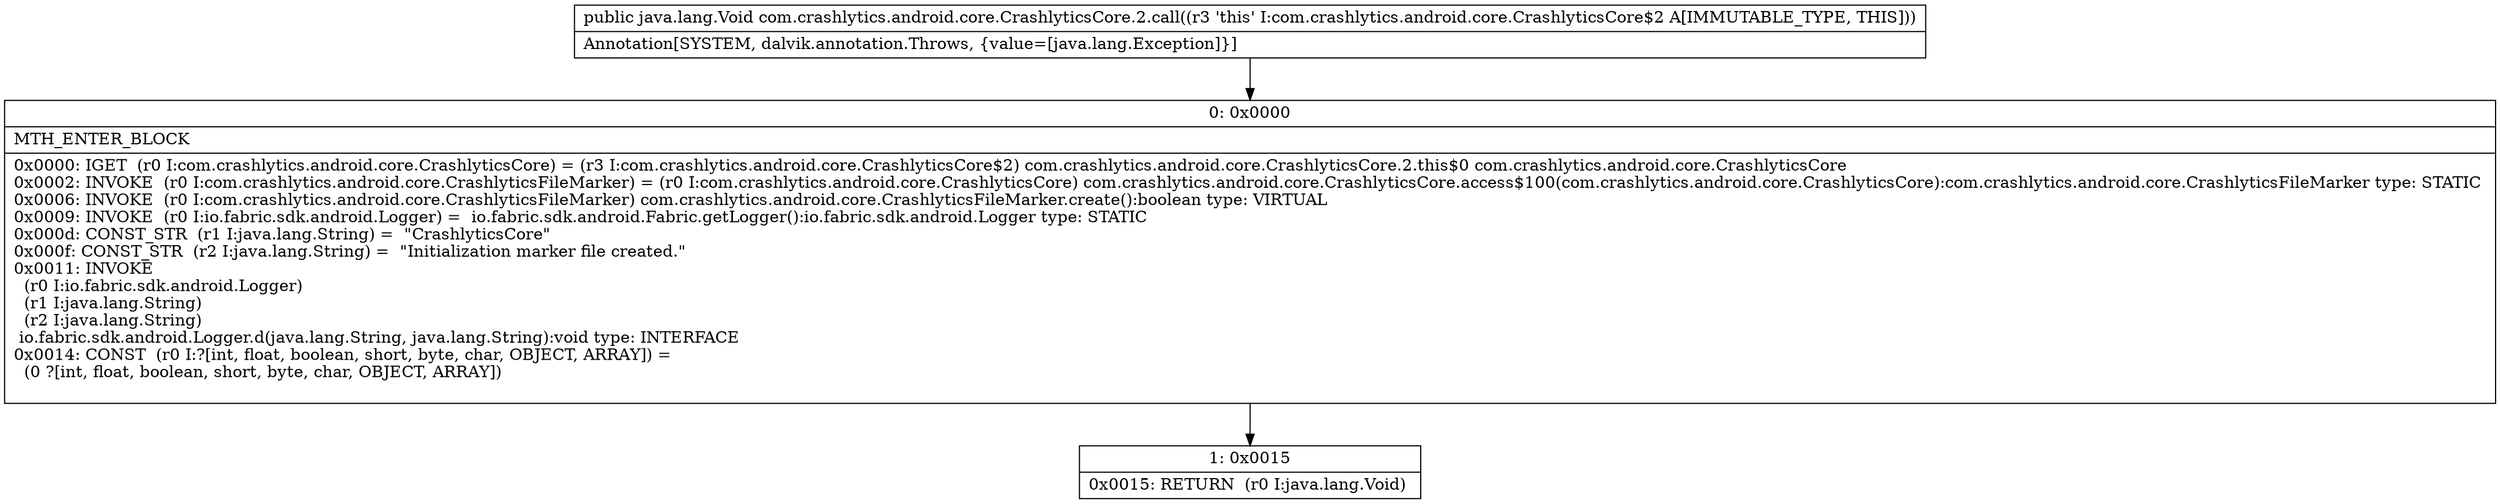 digraph "CFG forcom.crashlytics.android.core.CrashlyticsCore.2.call()Ljava\/lang\/Void;" {
Node_0 [shape=record,label="{0\:\ 0x0000|MTH_ENTER_BLOCK\l|0x0000: IGET  (r0 I:com.crashlytics.android.core.CrashlyticsCore) = (r3 I:com.crashlytics.android.core.CrashlyticsCore$2) com.crashlytics.android.core.CrashlyticsCore.2.this$0 com.crashlytics.android.core.CrashlyticsCore \l0x0002: INVOKE  (r0 I:com.crashlytics.android.core.CrashlyticsFileMarker) = (r0 I:com.crashlytics.android.core.CrashlyticsCore) com.crashlytics.android.core.CrashlyticsCore.access$100(com.crashlytics.android.core.CrashlyticsCore):com.crashlytics.android.core.CrashlyticsFileMarker type: STATIC \l0x0006: INVOKE  (r0 I:com.crashlytics.android.core.CrashlyticsFileMarker) com.crashlytics.android.core.CrashlyticsFileMarker.create():boolean type: VIRTUAL \l0x0009: INVOKE  (r0 I:io.fabric.sdk.android.Logger) =  io.fabric.sdk.android.Fabric.getLogger():io.fabric.sdk.android.Logger type: STATIC \l0x000d: CONST_STR  (r1 I:java.lang.String) =  \"CrashlyticsCore\" \l0x000f: CONST_STR  (r2 I:java.lang.String) =  \"Initialization marker file created.\" \l0x0011: INVOKE  \l  (r0 I:io.fabric.sdk.android.Logger)\l  (r1 I:java.lang.String)\l  (r2 I:java.lang.String)\l io.fabric.sdk.android.Logger.d(java.lang.String, java.lang.String):void type: INTERFACE \l0x0014: CONST  (r0 I:?[int, float, boolean, short, byte, char, OBJECT, ARRAY]) = \l  (0 ?[int, float, boolean, short, byte, char, OBJECT, ARRAY])\l \l}"];
Node_1 [shape=record,label="{1\:\ 0x0015|0x0015: RETURN  (r0 I:java.lang.Void) \l}"];
MethodNode[shape=record,label="{public java.lang.Void com.crashlytics.android.core.CrashlyticsCore.2.call((r3 'this' I:com.crashlytics.android.core.CrashlyticsCore$2 A[IMMUTABLE_TYPE, THIS]))  | Annotation[SYSTEM, dalvik.annotation.Throws, \{value=[java.lang.Exception]\}]\l}"];
MethodNode -> Node_0;
Node_0 -> Node_1;
}

